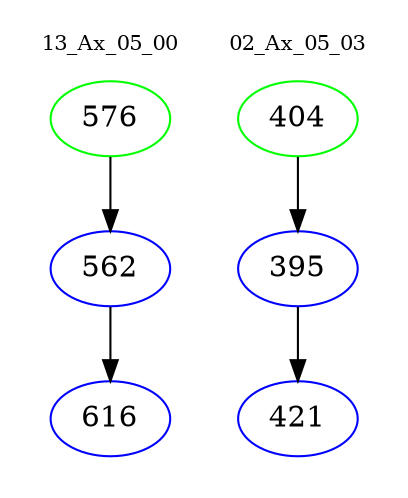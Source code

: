 digraph{
subgraph cluster_0 {
color = white
label = "13_Ax_05_00";
fontsize=10;
T0_576 [label="576", color="green"]
T0_576 -> T0_562 [color="black"]
T0_562 [label="562", color="blue"]
T0_562 -> T0_616 [color="black"]
T0_616 [label="616", color="blue"]
}
subgraph cluster_1 {
color = white
label = "02_Ax_05_03";
fontsize=10;
T1_404 [label="404", color="green"]
T1_404 -> T1_395 [color="black"]
T1_395 [label="395", color="blue"]
T1_395 -> T1_421 [color="black"]
T1_421 [label="421", color="blue"]
}
}
